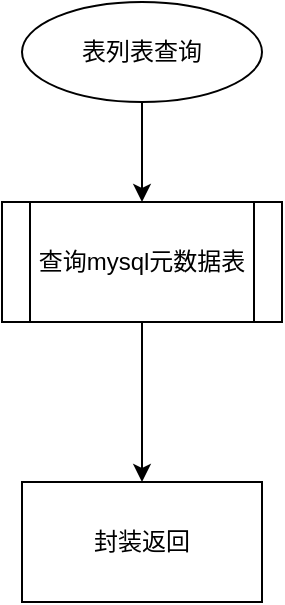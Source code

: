<mxfile version="24.8.0">
  <diagram name="第 1 页" id="dKwOSsb6fbdX-2thlH3-">
    <mxGraphModel dx="1026" dy="650" grid="1" gridSize="10" guides="1" tooltips="1" connect="1" arrows="1" fold="1" page="1" pageScale="1" pageWidth="827" pageHeight="1169" math="0" shadow="0">
      <root>
        <mxCell id="0" />
        <mxCell id="1" parent="0" />
        <mxCell id="bh8QJSOfinzk2q0SXnPS-5" value="" style="edgeStyle=orthogonalEdgeStyle;rounded=0;orthogonalLoop=1;jettySize=auto;html=1;" edge="1" parent="1" source="bh8QJSOfinzk2q0SXnPS-1" target="bh8QJSOfinzk2q0SXnPS-4">
          <mxGeometry relative="1" as="geometry" />
        </mxCell>
        <mxCell id="bh8QJSOfinzk2q0SXnPS-1" value="表列表查询" style="ellipse;whiteSpace=wrap;html=1;" vertex="1" parent="1">
          <mxGeometry x="270" y="140" width="120" height="50" as="geometry" />
        </mxCell>
        <mxCell id="bh8QJSOfinzk2q0SXnPS-7" value="" style="edgeStyle=orthogonalEdgeStyle;rounded=0;orthogonalLoop=1;jettySize=auto;html=1;" edge="1" parent="1" source="bh8QJSOfinzk2q0SXnPS-4" target="bh8QJSOfinzk2q0SXnPS-6">
          <mxGeometry relative="1" as="geometry" />
        </mxCell>
        <mxCell id="bh8QJSOfinzk2q0SXnPS-4" value="查询mysql元数据表" style="shape=process;whiteSpace=wrap;html=1;backgroundOutline=1;" vertex="1" parent="1">
          <mxGeometry x="260" y="240" width="140" height="60" as="geometry" />
        </mxCell>
        <mxCell id="bh8QJSOfinzk2q0SXnPS-6" value="封装返回" style="whiteSpace=wrap;html=1;" vertex="1" parent="1">
          <mxGeometry x="270" y="380" width="120" height="60" as="geometry" />
        </mxCell>
      </root>
    </mxGraphModel>
  </diagram>
</mxfile>
